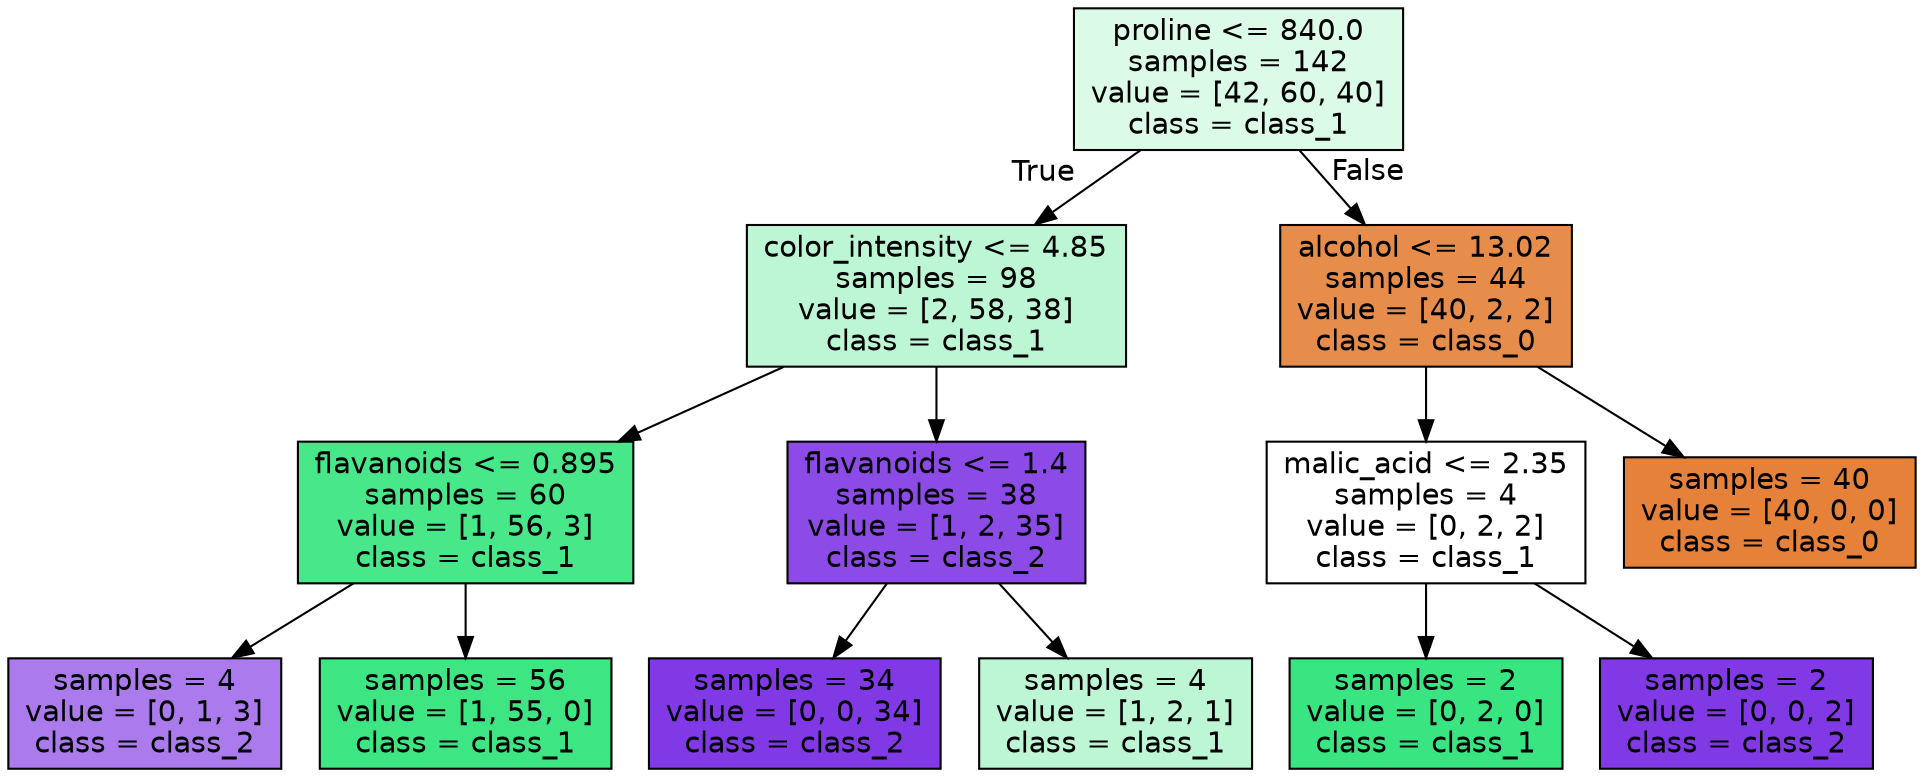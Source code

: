 digraph Tree {
node [shape=box, style="filled", color="black", fontname="helvetica"] ;
edge [fontname="helvetica"] ;
0 [label="proline <= 840.0\nsamples = 142\nvalue = [42, 60, 40]\nclass = class_1", fillcolor="#dbfae8"] ;
1 [label="color_intensity <= 4.85\nsamples = 98\nvalue = [2, 58, 38]\nclass = class_1", fillcolor="#bdf6d5"] ;
0 -> 1 [labeldistance=2.5, labelangle=45, headlabel="True"] ;
2 [label="flavanoids <= 0.895\nsamples = 60\nvalue = [1, 56, 3]\nclass = class_1", fillcolor="#47e78a"] ;
1 -> 2 ;
3 [label="samples = 4\nvalue = [0, 1, 3]\nclass = class_2", fillcolor="#ab7bee"] ;
2 -> 3 ;
4 [label="samples = 56\nvalue = [1, 55, 0]\nclass = class_1", fillcolor="#3de583"] ;
2 -> 4 ;
5 [label="flavanoids <= 1.4\nsamples = 38\nvalue = [1, 2, 35]\nclass = class_2", fillcolor="#8c4ae7"] ;
1 -> 5 ;
6 [label="samples = 34\nvalue = [0, 0, 34]\nclass = class_2", fillcolor="#8139e5"] ;
5 -> 6 ;
7 [label="samples = 4\nvalue = [1, 2, 1]\nclass = class_1", fillcolor="#bdf6d5"] ;
5 -> 7 ;
8 [label="alcohol <= 13.02\nsamples = 44\nvalue = [40, 2, 2]\nclass = class_0", fillcolor="#e78d4c"] ;
0 -> 8 [labeldistance=2.5, labelangle=-45, headlabel="False"] ;
9 [label="malic_acid <= 2.35\nsamples = 4\nvalue = [0, 2, 2]\nclass = class_1", fillcolor="#ffffff"] ;
8 -> 9 ;
10 [label="samples = 2\nvalue = [0, 2, 0]\nclass = class_1", fillcolor="#39e581"] ;
9 -> 10 ;
11 [label="samples = 2\nvalue = [0, 0, 2]\nclass = class_2", fillcolor="#8139e5"] ;
9 -> 11 ;
12 [label="samples = 40\nvalue = [40, 0, 0]\nclass = class_0", fillcolor="#e58139"] ;
8 -> 12 ;
}
